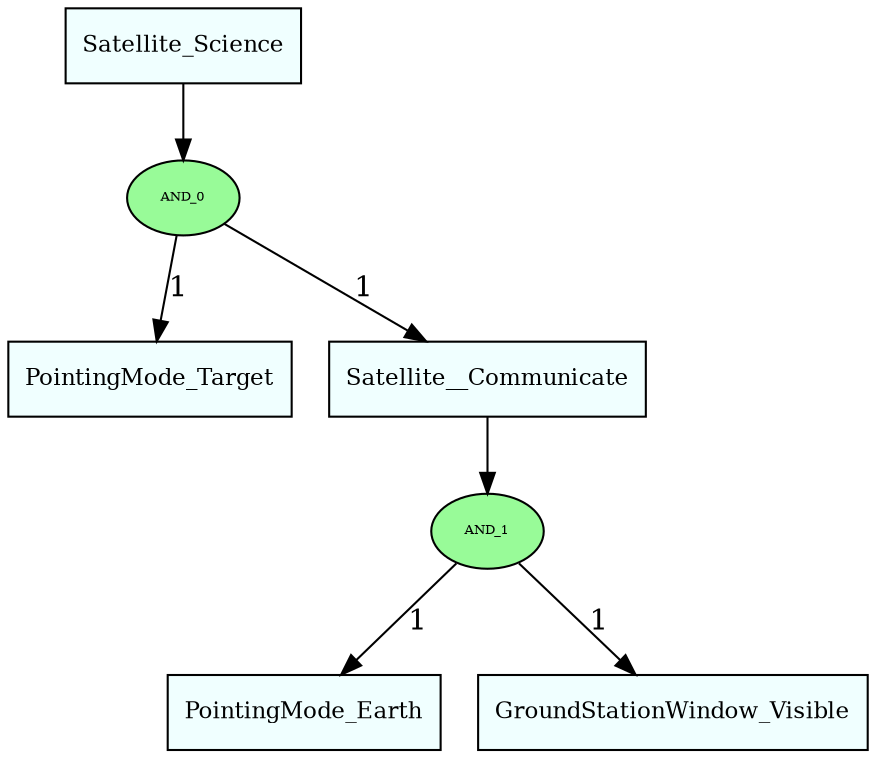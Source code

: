 digraph decomposition_graph {
	rankdir=TB;
	node [fontsize=11, style=filled, fillcolor=azure, shape = box]
	AND_0 [fontsize=6, shape= oval, style=filled, fillcolor= palegreen];
	Satellite_Science -> AND_0;
	AND_0 -> PointingMode_Target [label= "1"];
	AND_0 -> Satellite__Communicate [label= "1"];
	AND_1 [fontsize=6, shape= oval, style=filled, fillcolor= palegreen];
	Satellite__Communicate -> AND_1;
	AND_1 -> PointingMode_Earth [label= "1"];
	AND_1 -> GroundStationWindow_Visible [label= "1"];

}

